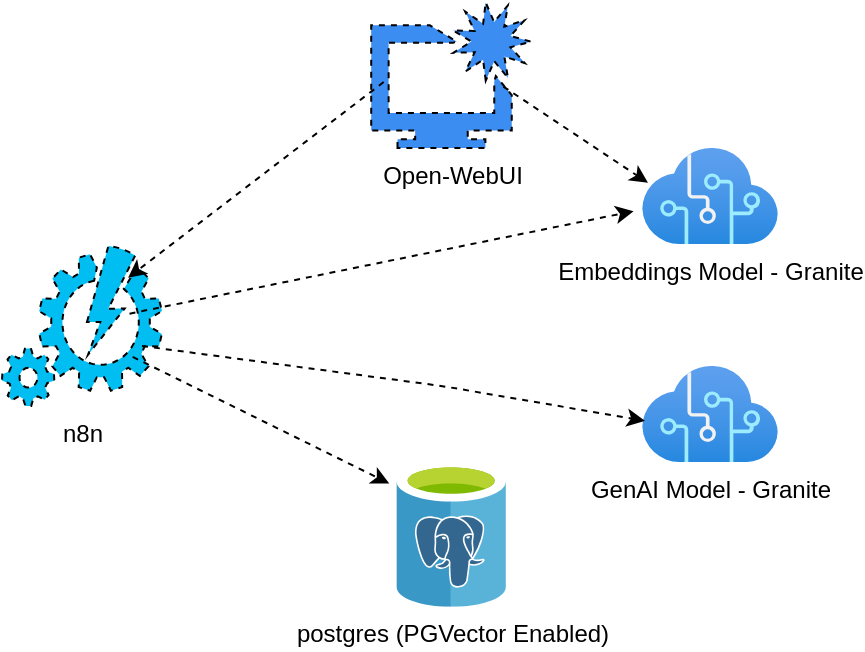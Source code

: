 <mxfile>
    <diagram id="s1Q2CAH3k--xPuAeOJgd" name="Page-1">
        <mxGraphModel dx="592" dy="362" grid="1" gridSize="10" guides="1" tooltips="1" connect="1" arrows="1" fold="1" page="1" pageScale="1" pageWidth="1400" pageHeight="850" background="light-dark(#FFFFFF,transparent)" math="0" shadow="0">
            <root>
                <mxCell id="0"/>
                <mxCell id="1" parent="0"/>
                <mxCell id="12" value="&lt;span&gt;&lt;font style=&quot;&quot;&gt;postgres (PGVector Enabled)&lt;/font&gt;&lt;/span&gt;" style="image;sketch=0;aspect=fixed;html=1;points=[];align=center;fontSize=12;image=img/lib/mscae/Azure_Database_for_PostgreSQL_servers.svg;labelBackgroundColor=light-dark(#FFFFFF,#000000);fontColor=light-dark(#000000,#FFFFFF);labelBorderColor=none;strokeColor=light-dark(#000000,#66FFFF);dashed=1;" vertex="1" parent="1">
                    <mxGeometry x="287.1" y="268" width="55" height="72.37" as="geometry"/>
                </mxCell>
                <mxCell id="13" value="&lt;span&gt;&lt;font style=&quot;&quot;&gt;Embeddings Model - Granite&lt;/font&gt;&lt;/span&gt;" style="image;aspect=fixed;html=1;points=[];align=center;fontSize=12;image=img/lib/azure2/ai_machine_learning/Cognitive_Services.svg;labelBackgroundColor=light-dark(#FFFFFF,#000000);fontColor=light-dark(#000000,#FFFFFF);labelBorderColor=none;strokeColor=light-dark(#000000,#66FFFF);dashed=1;" vertex="1" parent="1">
                    <mxGeometry x="410" y="111" width="68" height="48" as="geometry"/>
                </mxCell>
                <mxCell id="14" value="&lt;span&gt;&lt;font style=&quot;&quot;&gt;GenAI Model - Granite&lt;/font&gt;&lt;/span&gt;" style="image;aspect=fixed;html=1;points=[];align=center;fontSize=12;image=img/lib/azure2/ai_machine_learning/Cognitive_Services.svg;labelBackgroundColor=light-dark(#FFFFFF,#000000);fontColor=light-dark(#000000,#FFFFFF);labelBorderColor=none;strokeColor=light-dark(#000000,#66FFFF);dashed=1;" vertex="1" parent="1">
                    <mxGeometry x="410" y="220" width="68" height="48" as="geometry"/>
                </mxCell>
                <mxCell id="15" value="n8n" style="verticalLabelPosition=bottom;html=1;verticalAlign=top;align=center;strokeColor=light-dark(#000000,#66FFFF);fillColor=#00BEF2;shape=mxgraph.azure.automation;pointerEvents=1;fontColor=light-dark(#000000,#FFFFFF);labelBackgroundColor=light-dark(#FFFFFF,#000000);labelBorderColor=none;dashed=1;" vertex="1" parent="1">
                    <mxGeometry x="90" y="160" width="80" height="80" as="geometry"/>
                </mxCell>
                <mxCell id="16" value="&lt;span&gt;&lt;font style=&quot;&quot;&gt;Open-WebUI&lt;/font&gt;&lt;/span&gt;" style="sketch=0;html=1;aspect=fixed;strokeColor=light-dark(#000000,#66FFFF);shadow=0;fillColor=#3B8DF1;verticalAlign=top;labelPosition=center;verticalLabelPosition=bottom;shape=mxgraph.gcp2.enhance_ui_2;fontColor=light-dark(#000000,#FFFFFF);labelBackgroundColor=light-dark(#FFFFFF,#000000);labelBorderColor=none;dashed=1;" vertex="1" parent="1">
                    <mxGeometry x="274.6" y="38.2" width="80" height="72.8" as="geometry"/>
                </mxCell>
                <mxCell id="9" style="edgeStyle=none;html=1;exitX=0.797;exitY=0.423;exitDx=0;exitDy=0;exitPerimeter=0;entryX=-0.062;entryY=0.658;entryDx=0;entryDy=0;entryPerimeter=0;fontColor=light-dark(#000000,#FFFFFF);labelBackgroundColor=light-dark(#FFFFFF,#000000);labelBorderColor=none;strokeColor=light-dark(#000000,#66FFFF);dashed=1;" edge="1" parent="1" source="15" target="13">
                    <mxGeometry relative="1" as="geometry">
                        <mxPoint x="180" y="193.383" as="sourcePoint"/>
                        <mxPoint x="470" y="140" as="targetPoint"/>
                    </mxGeometry>
                </mxCell>
                <mxCell id="8" style="edgeStyle=none;html=1;entryX=0.788;entryY=0.198;entryDx=0;entryDy=0;entryPerimeter=0;exitX=0.078;exitY=0.547;exitDx=0;exitDy=0;exitPerimeter=0;fontColor=light-dark(#000000,#FFFFFF);labelBackgroundColor=light-dark(#FFFFFF,#000000);labelBorderColor=none;strokeColor=light-dark(#000000,#66FFFF);dashed=1;" edge="1" parent="1" source="16" target="15">
                    <mxGeometry relative="1" as="geometry">
                        <mxPoint x="260" y="92.122" as="sourcePoint"/>
                        <mxPoint x="177.907" y="166.2" as="targetPoint"/>
                    </mxGeometry>
                </mxCell>
                <mxCell id="7" style="edgeStyle=none;html=1;entryX=0.044;entryY=0.363;entryDx=0;entryDy=0;entryPerimeter=0;exitX=0.826;exitY=0.578;exitDx=0;exitDy=0;exitPerimeter=0;fontColor=light-dark(#000000,#FFFFFF);labelBackgroundColor=light-dark(#FFFFFF,#000000);labelBorderColor=none;strokeColor=light-dark(#000000,#66FFFF);dashed=1;" edge="1" parent="1" source="16" target="13">
                    <mxGeometry relative="1" as="geometry">
                        <mxPoint x="350" y="69.904" as="sourcePoint"/>
                        <mxPoint x="500" y="97.525" as="targetPoint"/>
                    </mxGeometry>
                </mxCell>
                <mxCell id="11" style="edgeStyle=none;html=1;entryX=-0.063;entryY=0.148;entryDx=0;entryDy=0;entryPerimeter=0;exitX=0.817;exitY=0.693;exitDx=0;exitDy=0;exitPerimeter=0;fontColor=light-dark(#000000,#FFFFFF);labelBackgroundColor=light-dark(#FFFFFF,#000000);labelBorderColor=none;strokeColor=light-dark(#000000,#66FFFF);dashed=1;" edge="1" parent="1" source="15" target="12">
                    <mxGeometry relative="1" as="geometry">
                        <mxPoint x="178.992" y="240" as="sourcePoint"/>
                        <mxPoint x="321.207" y="360" as="targetPoint"/>
                    </mxGeometry>
                </mxCell>
                <mxCell id="10" style="edgeStyle=none;html=1;entryX=0.021;entryY=0.571;entryDx=0;entryDy=0;entryPerimeter=0;exitX=1;exitY=0.41;exitDx=0;exitDy=0;exitPerimeter=0;fontColor=light-dark(#000000,#FFFFFF);labelBackgroundColor=light-dark(#FFFFFF,#000000);labelBorderColor=none;strokeColor=light-dark(#000000,#66FFFF);dashed=1;" edge="1" parent="1" target="14">
                    <mxGeometry relative="1" as="geometry">
                        <mxPoint x="160" y="210.0" as="sourcePoint"/>
                        <mxPoint x="481.02" y="291.824" as="targetPoint"/>
                        <Array as="points">
                            <mxPoint x="310" y="230"/>
                        </Array>
                    </mxGeometry>
                </mxCell>
            </root>
        </mxGraphModel>
    </diagram>
</mxfile>